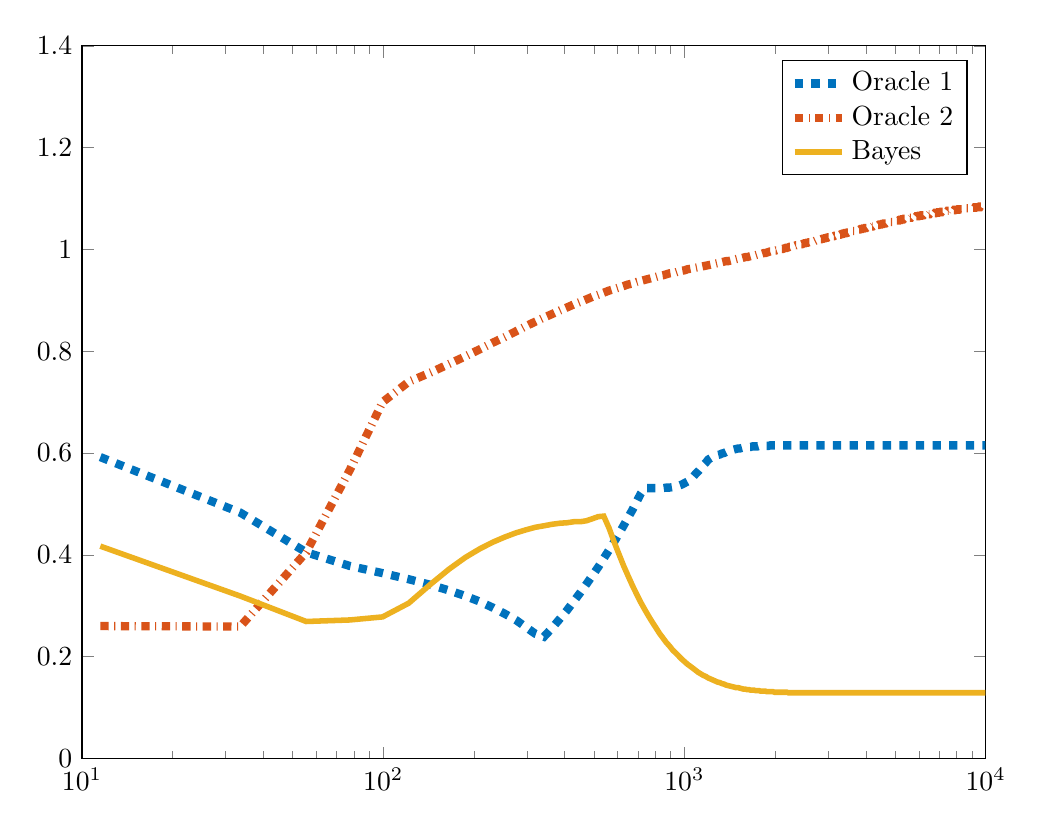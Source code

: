 % This file was created by matlab2tikz.
%
%The latest updates can be retrieved from
%  http://www.mathworks.com/matlabcentral/fileexchange/22022-matlab2tikz-matlab2tikz
%where you can also make suggestions and rate matlab2tikz.
%
\definecolor{mycolor1}{rgb}{0.0,0.447,0.741}%
\definecolor{mycolor2}{rgb}{0.85,0.325,0.098}%
\definecolor{mycolor3}{rgb}{0.929,0.694,0.125}%
%
\begin{tikzpicture}

\begin{axis}[%
width=4.518in,
height=3.563in,
at={(0.758in,0.481in)},
scale only axis,
xmode=log,
xmin=10,
xmax=10000,
xminorticks=true,
ymin=0,
ymax=1.4,
axis background/.style={fill=white},
legend style={legend cell align=left, align=left, legend plot pos=left, draw=black}
]
\addplot [color=mycolor1, dashed, line width=3.0pt]
  table[row sep=crcr]{%
11.5	0.592\\
33.5	0.483\\
55.5	0.405\\
77.5	0.378\\
99.5	0.364\\
121.5	0.352\\
143.5	0.341\\
165.5	0.33\\
187.5	0.319\\
209.5	0.308\\
231.5	0.296\\
253.5	0.284\\
275.5	0.272\\
297.5	0.258\\
319.5	0.245\\
341.5	0.239\\
363.5	0.256\\
385.5	0.274\\
407.5	0.291\\
429.5	0.309\\
451.5	0.326\\
473.5	0.343\\
495.5	0.36\\
517.5	0.376\\
539.5	0.393\\
561.5	0.409\\
583.5	0.425\\
605.5	0.441\\
627.5	0.457\\
649.5	0.473\\
671.5	0.488\\
693.5	0.504\\
715.5	0.52\\
737.5	0.531\\
759.5	0.531\\
781.5	0.531\\
803.5	0.531\\
825.5	0.531\\
847.5	0.531\\
869.5	0.532\\
891.5	0.532\\
913.5	0.533\\
935.5	0.534\\
957.5	0.536\\
979.5	0.538\\
1001.5	0.541\\
1023.5	0.544\\
1045.5	0.548\\
1067.5	0.553\\
1089.5	0.559\\
1111.5	0.564\\
1133.5	0.57\\
1155.5	0.576\\
1177.5	0.581\\
1199.5	0.587\\
1221.5	0.59\\
1243.5	0.592\\
1265.5	0.594\\
1287.5	0.596\\
1309.5	0.597\\
1331.5	0.599\\
1353.5	0.6\\
1375.5	0.602\\
1397.5	0.603\\
1419.5	0.604\\
1441.5	0.606\\
1463.5	0.607\\
1485.5	0.608\\
1507.5	0.609\\
1529.5	0.609\\
1551.5	0.61\\
1573.5	0.611\\
1595.5	0.611\\
1617.5	0.612\\
1639.5	0.612\\
1661.5	0.612\\
1683.5	0.613\\
1705.5	0.613\\
1727.5	0.613\\
1749.5	0.613\\
1771.5	0.614\\
1793.5	0.614\\
1815.5	0.614\\
1837.5	0.614\\
1859.5	0.614\\
1881.5	0.614\\
1903.5	0.614\\
1925.5	0.615\\
1947.5	0.615\\
1969.5	0.615\\
1991.5	0.615\\
2013.5	0.615\\
2035.5	0.615\\
2057.5	0.615\\
2079.5	0.615\\
2101.5	0.615\\
2123.5	0.615\\
2145.5	0.615\\
2167.5	0.615\\
2189.5	0.615\\
2211.5	0.615\\
2233.5	0.615\\
2255.5	0.615\\
2277.5	0.615\\
2299.5	0.615\\
2321.5	0.615\\
2343.5	0.615\\
2365.5	0.615\\
2387.5	0.615\\
2409.5	0.615\\
2431.5	0.615\\
2453.5	0.615\\
2475.5	0.615\\
2497.5	0.615\\
2519.5	0.615\\
2541.5	0.615\\
2563.5	0.615\\
2585.5	0.615\\
2607.5	0.615\\
2629.5	0.615\\
2651.5	0.615\\
2673.5	0.615\\
2695.5	0.615\\
2717.5	0.615\\
2739.5	0.615\\
2761.5	0.615\\
2783.5	0.615\\
2805.5	0.615\\
2827.5	0.615\\
2849.5	0.615\\
2871.5	0.615\\
2893.5	0.615\\
2915.5	0.615\\
2937.5	0.615\\
2959.5	0.615\\
2981.5	0.615\\
3003.5	0.615\\
3025.5	0.615\\
3047.5	0.615\\
3069.5	0.615\\
3091.5	0.615\\
3113.5	0.615\\
3135.5	0.615\\
3157.5	0.615\\
3179.5	0.615\\
3201.5	0.615\\
3223.5	0.615\\
3245.5	0.615\\
3267.5	0.615\\
3289.5	0.615\\
3311.5	0.615\\
3333.5	0.615\\
3355.5	0.615\\
3377.5	0.615\\
3399.5	0.615\\
3421.5	0.615\\
3443.5	0.615\\
3465.5	0.615\\
3487.5	0.615\\
3509.5	0.615\\
3531.5	0.615\\
3553.5	0.615\\
3575.5	0.615\\
3597.5	0.615\\
3619.5	0.615\\
3641.5	0.615\\
3663.5	0.615\\
3685.5	0.615\\
3707.5	0.615\\
3729.5	0.615\\
3751.5	0.615\\
3773.5	0.615\\
3795.5	0.615\\
3817.5	0.615\\
3839.5	0.615\\
3861.5	0.615\\
3883.5	0.615\\
3905.5	0.615\\
3927.5	0.615\\
3949.5	0.615\\
3971.5	0.615\\
3993.5	0.615\\
4015.5	0.615\\
4037.5	0.615\\
4059.5	0.615\\
4081.5	0.615\\
4103.5	0.615\\
4125.5	0.615\\
4147.5	0.615\\
4169.5	0.615\\
4191.5	0.615\\
4213.5	0.615\\
4235.5	0.615\\
4257.5	0.615\\
4279.5	0.615\\
4301.5	0.615\\
4323.5	0.615\\
4345.5	0.615\\
4367.5	0.615\\
4389.5	0.615\\
4411.5	0.615\\
4433.5	0.615\\
4455.5	0.615\\
4477.5	0.615\\
4499.5	0.615\\
4521.5	0.615\\
4543.5	0.615\\
4565.5	0.615\\
4587.5	0.615\\
4609.5	0.615\\
4631.5	0.615\\
4653.5	0.615\\
4675.5	0.615\\
4697.5	0.615\\
4719.5	0.615\\
4741.5	0.615\\
4763.5	0.615\\
4785.5	0.615\\
4807.5	0.615\\
4829.5	0.615\\
4851.5	0.615\\
4873.5	0.615\\
4895.5	0.615\\
4917.5	0.615\\
4939.5	0.615\\
4961.5	0.615\\
4983.5	0.615\\
5005.5	0.615\\
5027.5	0.615\\
5049.5	0.615\\
5071.5	0.615\\
5093.5	0.615\\
5115.5	0.615\\
5137.5	0.615\\
5159.5	0.615\\
5181.5	0.615\\
5203.5	0.615\\
5225.5	0.615\\
5247.5	0.615\\
5269.5	0.615\\
5291.5	0.615\\
5313.5	0.615\\
5335.5	0.615\\
5357.5	0.615\\
5379.5	0.615\\
5401.5	0.615\\
5423.5	0.615\\
5445.5	0.615\\
5467.5	0.615\\
5489.5	0.615\\
5511.5	0.615\\
5533.5	0.615\\
5555.5	0.615\\
5577.5	0.615\\
5599.5	0.615\\
5621.5	0.615\\
5643.5	0.615\\
5665.5	0.615\\
5687.5	0.615\\
5709.5	0.615\\
5731.5	0.615\\
5753.5	0.615\\
5775.5	0.615\\
5797.5	0.615\\
5819.5	0.615\\
5841.5	0.615\\
5863.5	0.615\\
5885.5	0.615\\
5907.5	0.615\\
5929.5	0.615\\
5951.5	0.615\\
5973.5	0.615\\
5995.5	0.615\\
6017.5	0.615\\
6039.5	0.615\\
6061.5	0.615\\
6083.5	0.615\\
6105.5	0.615\\
6127.5	0.615\\
6149.5	0.615\\
6171.5	0.615\\
6193.5	0.615\\
6215.5	0.615\\
6237.5	0.615\\
6259.5	0.615\\
6281.5	0.615\\
6303.5	0.615\\
6325.5	0.615\\
6347.5	0.615\\
6369.5	0.615\\
6391.5	0.615\\
6413.5	0.615\\
6435.5	0.615\\
6457.5	0.615\\
6479.5	0.615\\
6501.5	0.615\\
6523.5	0.615\\
6545.5	0.615\\
6567.5	0.615\\
6589.5	0.615\\
6611.5	0.615\\
6633.5	0.615\\
6655.5	0.615\\
6677.5	0.615\\
6699.5	0.615\\
6721.5	0.615\\
6743.5	0.615\\
6765.5	0.615\\
6787.5	0.615\\
6809.5	0.615\\
6831.5	0.615\\
6853.5	0.615\\
6875.5	0.615\\
6897.5	0.615\\
6919.5	0.615\\
6941.5	0.615\\
6963.5	0.615\\
6985.5	0.615\\
7007.5	0.615\\
7029.5	0.615\\
7051.5	0.615\\
7073.5	0.615\\
7095.5	0.615\\
7117.5	0.615\\
7139.5	0.615\\
7161.5	0.615\\
7183.5	0.615\\
7205.5	0.615\\
7227.5	0.615\\
7249.5	0.615\\
7271.5	0.615\\
7293.5	0.615\\
7315.5	0.615\\
7337.5	0.615\\
7359.5	0.615\\
7381.5	0.615\\
7403.5	0.615\\
7425.5	0.615\\
7447.5	0.615\\
7469.5	0.615\\
7491.5	0.615\\
7513.5	0.615\\
7535.5	0.615\\
7557.5	0.615\\
7579.5	0.615\\
7601.5	0.615\\
7623.5	0.615\\
7645.5	0.615\\
7667.5	0.615\\
7689.5	0.615\\
7711.5	0.615\\
7733.5	0.615\\
7755.5	0.615\\
7777.5	0.615\\
7799.5	0.615\\
7821.5	0.615\\
7843.5	0.615\\
7865.5	0.615\\
7887.5	0.615\\
7909.5	0.615\\
7931.5	0.615\\
7953.5	0.615\\
7975.5	0.615\\
7997.5	0.615\\
8019.5	0.615\\
8041.5	0.615\\
8063.5	0.615\\
8085.5	0.615\\
8107.5	0.615\\
8129.5	0.615\\
8151.5	0.615\\
8173.5	0.615\\
8195.5	0.615\\
8217.5	0.615\\
8239.5	0.615\\
8261.5	0.615\\
8283.5	0.615\\
8305.5	0.615\\
8327.5	0.615\\
8349.5	0.615\\
8371.5	0.615\\
8393.5	0.615\\
8415.5	0.615\\
8437.5	0.615\\
8459.5	0.615\\
8481.5	0.615\\
8503.5	0.615\\
8525.5	0.615\\
8547.5	0.615\\
8569.5	0.615\\
8591.5	0.615\\
8613.5	0.615\\
8635.5	0.615\\
8657.5	0.615\\
8679.5	0.615\\
8701.5	0.615\\
8723.5	0.615\\
8745.5	0.615\\
8767.5	0.615\\
8789.5	0.615\\
8811.5	0.615\\
8833.5	0.615\\
8855.5	0.615\\
8877.5	0.615\\
8899.5	0.615\\
8921.5	0.615\\
8943.5	0.615\\
8965.5	0.615\\
8987.5	0.615\\
9009.5	0.615\\
9031.5	0.615\\
9053.5	0.615\\
9075.5	0.615\\
9097.5	0.615\\
9119.5	0.615\\
9141.5	0.615\\
9163.5	0.615\\
9185.5	0.615\\
9207.5	0.615\\
9229.5	0.615\\
9251.5	0.615\\
9273.5	0.615\\
9295.5	0.615\\
9317.5	0.615\\
9339.5	0.615\\
9361.5	0.615\\
9383.5	0.615\\
9405.5	0.615\\
9427.5	0.615\\
9449.5	0.615\\
9471.5	0.615\\
9493.5	0.615\\
9515.5	0.615\\
9537.5	0.615\\
9559.5	0.615\\
9581.5	0.615\\
9603.5	0.615\\
9625.5	0.615\\
9647.5	0.615\\
9669.5	0.615\\
9691.5	0.615\\
9713.5	0.615\\
9735.5	0.615\\
9757.5	0.615\\
9779.5	0.615\\
9801.5	0.615\\
9823.5	0.615\\
9845.5	0.615\\
9867.5	0.615\\
9889.5	0.615\\
9911.5	0.615\\
9933.5	0.615\\
9955.5	0.615\\
9977.5	0.615\\
};
\addlegendentry{Oracle 1}

\addplot [color=mycolor2, dashdotted, line width=3.0pt]
  table[row sep=crcr]{%
11.5	0.26\\
33.5	0.259\\
55.5	0.405\\
77.5	0.567\\
99.5	0.7\\
121.5	0.74\\
143.5	0.758\\
165.5	0.775\\
187.5	0.79\\
209.5	0.804\\
231.5	0.817\\
253.5	0.828\\
275.5	0.839\\
297.5	0.849\\
319.5	0.858\\
341.5	0.866\\
363.5	0.873\\
385.5	0.88\\
407.5	0.886\\
429.5	0.892\\
451.5	0.897\\
473.5	0.902\\
495.5	0.907\\
517.5	0.911\\
539.5	0.915\\
561.5	0.919\\
583.5	0.922\\
605.5	0.925\\
627.5	0.928\\
649.5	0.931\\
671.5	0.933\\
693.5	0.936\\
715.5	0.938\\
737.5	0.94\\
759.5	0.942\\
781.5	0.944\\
803.5	0.946\\
825.5	0.948\\
847.5	0.949\\
869.5	0.951\\
891.5	0.953\\
913.5	0.954\\
935.5	0.955\\
957.5	0.957\\
979.5	0.958\\
1001.5	0.959\\
1023.5	0.961\\
1045.5	0.962\\
1067.5	0.963\\
1089.5	0.964\\
1111.5	0.965\\
1133.5	0.966\\
1155.5	0.967\\
1177.5	0.968\\
1199.5	0.969\\
1221.5	0.97\\
1243.5	0.971\\
1265.5	0.972\\
1287.5	0.973\\
1309.5	0.974\\
1331.5	0.975\\
1353.5	0.976\\
1375.5	0.977\\
1397.5	0.977\\
1419.5	0.978\\
1441.5	0.979\\
1463.5	0.98\\
1485.5	0.981\\
1507.5	0.982\\
1529.5	0.982\\
1551.5	0.983\\
1573.5	0.984\\
1595.5	0.985\\
1617.5	0.985\\
1639.5	0.986\\
1661.5	0.987\\
1683.5	0.988\\
1705.5	0.988\\
1727.5	0.989\\
1749.5	0.99\\
1771.5	0.991\\
1793.5	0.991\\
1815.5	0.992\\
1837.5	0.993\\
1859.5	0.993\\
1881.5	0.994\\
1903.5	0.995\\
1925.5	0.996\\
1947.5	0.996\\
1969.5	0.997\\
1991.5	0.998\\
2013.5	0.998\\
2035.5	0.999\\
2057.5	0.999\\
2079.5	1.0\\
2101.5	1.001\\
2123.5	1.001\\
2145.5	1.002\\
2167.5	1.003\\
2189.5	1.003\\
2211.5	1.004\\
2233.5	1.005\\
2255.5	1.005\\
2277.5	1.006\\
2299.5	1.006\\
2321.5	1.007\\
2343.5	1.008\\
2365.5	1.008\\
2387.5	1.009\\
2409.5	1.009\\
2431.5	1.01\\
2453.5	1.01\\
2475.5	1.011\\
2497.5	1.012\\
2519.5	1.012\\
2541.5	1.013\\
2563.5	1.013\\
2585.5	1.014\\
2607.5	1.014\\
2629.5	1.015\\
2651.5	1.015\\
2673.5	1.016\\
2695.5	1.016\\
2717.5	1.017\\
2739.5	1.018\\
2761.5	1.018\\
2783.5	1.019\\
2805.5	1.019\\
2827.5	1.02\\
2849.5	1.02\\
2871.5	1.021\\
2893.5	1.021\\
2915.5	1.022\\
2937.5	1.022\\
2959.5	1.023\\
2981.5	1.023\\
3003.5	1.024\\
3025.5	1.024\\
3047.5	1.024\\
3069.5	1.025\\
3091.5	1.025\\
3113.5	1.026\\
3135.5	1.026\\
3157.5	1.027\\
3179.5	1.027\\
3201.5	1.028\\
3223.5	1.028\\
3245.5	1.029\\
3267.5	1.029\\
3289.5	1.029\\
3311.5	1.03\\
3333.5	1.03\\
3355.5	1.031\\
3377.5	1.031\\
3399.5	1.032\\
3421.5	1.032\\
3443.5	1.032\\
3465.5	1.033\\
3487.5	1.033\\
3509.5	1.034\\
3531.5	1.034\\
3553.5	1.035\\
3575.5	1.035\\
3597.5	1.035\\
3619.5	1.036\\
3641.5	1.036\\
3663.5	1.036\\
3685.5	1.037\\
3707.5	1.037\\
3729.5	1.038\\
3751.5	1.038\\
3773.5	1.038\\
3795.5	1.039\\
3817.5	1.039\\
3839.5	1.04\\
3861.5	1.04\\
3883.5	1.04\\
3905.5	1.041\\
3927.5	1.041\\
3949.5	1.041\\
3971.5	1.042\\
3993.5	1.042\\
4015.5	1.042\\
4037.5	1.043\\
4059.5	1.043\\
4081.5	1.043\\
4103.5	1.044\\
4125.5	1.044\\
4147.5	1.044\\
4169.5	1.045\\
4191.5	1.045\\
4213.5	1.045\\
4235.5	1.046\\
4257.5	1.046\\
4279.5	1.046\\
4301.5	1.047\\
4323.5	1.047\\
4345.5	1.047\\
4367.5	1.048\\
4389.5	1.048\\
4411.5	1.048\\
4433.5	1.049\\
4455.5	1.049\\
4477.5	1.049\\
4499.5	1.049\\
4521.5	1.05\\
4543.5	1.05\\
4565.5	1.05\\
4587.5	1.051\\
4609.5	1.051\\
4631.5	1.051\\
4653.5	1.051\\
4675.5	1.052\\
4697.5	1.052\\
4719.5	1.052\\
4741.5	1.053\\
4763.5	1.053\\
4785.5	1.053\\
4807.5	1.053\\
4829.5	1.054\\
4851.5	1.054\\
4873.5	1.054\\
4895.5	1.054\\
4917.5	1.055\\
4939.5	1.055\\
4961.5	1.055\\
4983.5	1.056\\
5005.5	1.056\\
5027.5	1.056\\
5049.5	1.056\\
5071.5	1.057\\
5093.5	1.057\\
5115.5	1.057\\
5137.5	1.057\\
5159.5	1.057\\
5181.5	1.058\\
5203.5	1.058\\
5225.5	1.058\\
5247.5	1.058\\
5269.5	1.059\\
5291.5	1.059\\
5313.5	1.059\\
5335.5	1.059\\
5357.5	1.06\\
5379.5	1.06\\
5401.5	1.06\\
5423.5	1.06\\
5445.5	1.06\\
5467.5	1.061\\
5489.5	1.061\\
5511.5	1.061\\
5533.5	1.061\\
5555.5	1.062\\
5577.5	1.062\\
5599.5	1.062\\
5621.5	1.062\\
5643.5	1.062\\
5665.5	1.063\\
5687.5	1.063\\
5709.5	1.063\\
5731.5	1.063\\
5753.5	1.063\\
5775.5	1.064\\
5797.5	1.064\\
5819.5	1.064\\
5841.5	1.064\\
5863.5	1.064\\
5885.5	1.065\\
5907.5	1.065\\
5929.5	1.065\\
5951.5	1.065\\
5973.5	1.065\\
5995.5	1.066\\
6017.5	1.066\\
6039.5	1.066\\
6061.5	1.066\\
6083.5	1.066\\
6105.5	1.066\\
6127.5	1.067\\
6149.5	1.067\\
6171.5	1.067\\
6193.5	1.067\\
6215.5	1.067\\
6237.5	1.068\\
6259.5	1.068\\
6281.5	1.068\\
6303.5	1.068\\
6325.5	1.068\\
6347.5	1.068\\
6369.5	1.069\\
6391.5	1.069\\
6413.5	1.069\\
6435.5	1.069\\
6457.5	1.069\\
6479.5	1.069\\
6501.5	1.069\\
6523.5	1.07\\
6545.5	1.07\\
6567.5	1.07\\
6589.5	1.07\\
6611.5	1.07\\
6633.5	1.07\\
6655.5	1.071\\
6677.5	1.071\\
6699.5	1.071\\
6721.5	1.071\\
6743.5	1.071\\
6765.5	1.071\\
6787.5	1.071\\
6809.5	1.072\\
6831.5	1.072\\
6853.5	1.072\\
6875.5	1.072\\
6897.5	1.072\\
6919.5	1.072\\
6941.5	1.072\\
6963.5	1.073\\
6985.5	1.073\\
7007.5	1.073\\
7029.5	1.073\\
7051.5	1.073\\
7073.5	1.073\\
7095.5	1.073\\
7117.5	1.073\\
7139.5	1.074\\
7161.5	1.074\\
7183.5	1.074\\
7205.5	1.074\\
7227.5	1.074\\
7249.5	1.074\\
7271.5	1.074\\
7293.5	1.074\\
7315.5	1.075\\
7337.5	1.075\\
7359.5	1.075\\
7381.5	1.075\\
7403.5	1.075\\
7425.5	1.075\\
7447.5	1.075\\
7469.5	1.075\\
7491.5	1.076\\
7513.5	1.076\\
7535.5	1.076\\
7557.5	1.076\\
7579.5	1.076\\
7601.5	1.076\\
7623.5	1.076\\
7645.5	1.076\\
7667.5	1.076\\
7689.5	1.077\\
7711.5	1.077\\
7733.5	1.077\\
7755.5	1.077\\
7777.5	1.077\\
7799.5	1.077\\
7821.5	1.077\\
7843.5	1.077\\
7865.5	1.077\\
7887.5	1.078\\
7909.5	1.078\\
7931.5	1.078\\
7953.5	1.078\\
7975.5	1.078\\
7997.5	1.078\\
8019.5	1.078\\
8041.5	1.078\\
8063.5	1.078\\
8085.5	1.078\\
8107.5	1.078\\
8129.5	1.079\\
8151.5	1.079\\
8173.5	1.079\\
8195.5	1.079\\
8217.5	1.079\\
8239.5	1.079\\
8261.5	1.079\\
8283.5	1.079\\
8305.5	1.079\\
8327.5	1.079\\
8349.5	1.079\\
8371.5	1.08\\
8393.5	1.08\\
8415.5	1.08\\
8437.5	1.08\\
8459.5	1.08\\
8481.5	1.08\\
8503.5	1.08\\
8525.5	1.08\\
8547.5	1.08\\
8569.5	1.08\\
8591.5	1.08\\
8613.5	1.08\\
8635.5	1.081\\
8657.5	1.081\\
8679.5	1.081\\
8701.5	1.081\\
8723.5	1.081\\
8745.5	1.081\\
8767.5	1.081\\
8789.5	1.081\\
8811.5	1.081\\
8833.5	1.081\\
8855.5	1.081\\
8877.5	1.081\\
8899.5	1.081\\
8921.5	1.082\\
8943.5	1.082\\
8965.5	1.082\\
8987.5	1.082\\
9009.5	1.082\\
9031.5	1.082\\
9053.5	1.082\\
9075.5	1.082\\
9097.5	1.082\\
9119.5	1.082\\
9141.5	1.082\\
9163.5	1.082\\
9185.5	1.082\\
9207.5	1.082\\
9229.5	1.083\\
9251.5	1.083\\
9273.5	1.083\\
9295.5	1.083\\
9317.5	1.083\\
9339.5	1.083\\
9361.5	1.083\\
9383.5	1.083\\
9405.5	1.083\\
9427.5	1.083\\
9449.5	1.083\\
9471.5	1.083\\
9493.5	1.083\\
9515.5	1.083\\
9537.5	1.083\\
9559.5	1.083\\
9581.5	1.084\\
9603.5	1.084\\
9625.5	1.084\\
9647.5	1.084\\
9669.5	1.084\\
9691.5	1.084\\
9713.5	1.084\\
9735.5	1.084\\
9757.5	1.084\\
9779.5	1.084\\
9801.5	1.084\\
9823.5	1.084\\
9845.5	1.084\\
9867.5	1.084\\
9889.5	1.084\\
9911.5	1.084\\
9933.5	1.084\\
9955.5	1.084\\
9977.5	1.085\\
};
\addlegendentry{Oracle 2}

\addplot [color=mycolor3, line width=2.0pt]
  table[row sep=crcr]{%
11.5	0.417\\
33.5	0.319\\
55.5	0.269\\
77.5	0.272\\
99.5	0.278\\
121.5	0.305\\
143.5	0.342\\
165.5	0.372\\
187.5	0.395\\
209.5	0.412\\
231.5	0.425\\
253.5	0.435\\
275.5	0.443\\
297.5	0.449\\
319.5	0.454\\
341.5	0.457\\
363.5	0.46\\
385.5	0.462\\
407.5	0.463\\
429.5	0.465\\
451.5	0.465\\
473.5	0.467\\
495.5	0.471\\
517.5	0.475\\
539.5	0.476\\
561.5	0.453\\
583.5	0.426\\
605.5	0.402\\
627.5	0.379\\
649.5	0.359\\
671.5	0.34\\
693.5	0.323\\
715.5	0.307\\
737.5	0.293\\
759.5	0.28\\
781.5	0.268\\
803.5	0.257\\
825.5	0.246\\
847.5	0.237\\
869.5	0.228\\
891.5	0.221\\
913.5	0.213\\
935.5	0.207\\
957.5	0.201\\
979.5	0.195\\
1001.5	0.19\\
1023.5	0.185\\
1045.5	0.181\\
1067.5	0.177\\
1089.5	0.173\\
1111.5	0.169\\
1133.5	0.166\\
1155.5	0.163\\
1177.5	0.161\\
1199.5	0.158\\
1221.5	0.156\\
1243.5	0.154\\
1265.5	0.152\\
1287.5	0.15\\
1309.5	0.149\\
1331.5	0.147\\
1353.5	0.146\\
1375.5	0.144\\
1397.5	0.143\\
1419.5	0.142\\
1441.5	0.141\\
1463.5	0.14\\
1485.5	0.139\\
1507.5	0.139\\
1529.5	0.138\\
1551.5	0.137\\
1573.5	0.136\\
1595.5	0.136\\
1617.5	0.135\\
1639.5	0.135\\
1661.5	0.134\\
1683.5	0.134\\
1705.5	0.134\\
1727.5	0.133\\
1749.5	0.133\\
1771.5	0.133\\
1793.5	0.132\\
1815.5	0.132\\
1837.5	0.132\\
1859.5	0.132\\
1881.5	0.131\\
1903.5	0.131\\
1925.5	0.131\\
1947.5	0.131\\
1969.5	0.131\\
1991.5	0.13\\
2013.5	0.13\\
2035.5	0.13\\
2057.5	0.13\\
2079.5	0.13\\
2101.5	0.13\\
2123.5	0.13\\
2145.5	0.13\\
2167.5	0.13\\
2189.5	0.13\\
2211.5	0.129\\
2233.5	0.129\\
2255.5	0.129\\
2277.5	0.129\\
2299.5	0.129\\
2321.5	0.129\\
2343.5	0.129\\
2365.5	0.129\\
2387.5	0.129\\
2409.5	0.129\\
2431.5	0.129\\
2453.5	0.129\\
2475.5	0.129\\
2497.5	0.129\\
2519.5	0.129\\
2541.5	0.129\\
2563.5	0.129\\
2585.5	0.129\\
2607.5	0.129\\
2629.5	0.129\\
2651.5	0.129\\
2673.5	0.129\\
2695.5	0.129\\
2717.5	0.129\\
2739.5	0.129\\
2761.5	0.129\\
2783.5	0.129\\
2805.5	0.129\\
2827.5	0.129\\
2849.5	0.129\\
2871.5	0.129\\
2893.5	0.129\\
2915.5	0.129\\
2937.5	0.129\\
2959.5	0.129\\
2981.5	0.129\\
3003.5	0.129\\
3025.5	0.129\\
3047.5	0.129\\
3069.5	0.129\\
3091.5	0.129\\
3113.5	0.129\\
3135.5	0.129\\
3157.5	0.129\\
3179.5	0.129\\
3201.5	0.129\\
3223.5	0.129\\
3245.5	0.129\\
3267.5	0.129\\
3289.5	0.129\\
3311.5	0.129\\
3333.5	0.129\\
3355.5	0.129\\
3377.5	0.129\\
3399.5	0.129\\
3421.5	0.129\\
3443.5	0.129\\
3465.5	0.129\\
3487.5	0.129\\
3509.5	0.129\\
3531.5	0.129\\
3553.5	0.129\\
3575.5	0.129\\
3597.5	0.129\\
3619.5	0.129\\
3641.5	0.129\\
3663.5	0.129\\
3685.5	0.129\\
3707.5	0.129\\
3729.5	0.129\\
3751.5	0.129\\
3773.5	0.129\\
3795.5	0.129\\
3817.5	0.129\\
3839.5	0.129\\
3861.5	0.129\\
3883.5	0.129\\
3905.5	0.129\\
3927.5	0.129\\
3949.5	0.129\\
3971.5	0.129\\
3993.5	0.129\\
4015.5	0.129\\
4037.5	0.129\\
4059.5	0.129\\
4081.5	0.129\\
4103.5	0.129\\
4125.5	0.129\\
4147.5	0.129\\
4169.5	0.129\\
4191.5	0.129\\
4213.5	0.129\\
4235.5	0.129\\
4257.5	0.129\\
4279.5	0.129\\
4301.5	0.129\\
4323.5	0.129\\
4345.5	0.129\\
4367.5	0.129\\
4389.5	0.129\\
4411.5	0.129\\
4433.5	0.129\\
4455.5	0.129\\
4477.5	0.129\\
4499.5	0.129\\
4521.5	0.129\\
4543.5	0.129\\
4565.5	0.129\\
4587.5	0.129\\
4609.5	0.129\\
4631.5	0.129\\
4653.5	0.129\\
4675.5	0.129\\
4697.5	0.129\\
4719.5	0.129\\
4741.5	0.129\\
4763.5	0.129\\
4785.5	0.129\\
4807.5	0.129\\
4829.5	0.129\\
4851.5	0.129\\
4873.5	0.129\\
4895.5	0.129\\
4917.5	0.129\\
4939.5	0.129\\
4961.5	0.129\\
4983.5	0.129\\
5005.5	0.129\\
5027.5	0.129\\
5049.5	0.129\\
5071.5	0.129\\
5093.5	0.129\\
5115.5	0.129\\
5137.5	0.129\\
5159.5	0.129\\
5181.5	0.129\\
5203.5	0.129\\
5225.5	0.129\\
5247.5	0.129\\
5269.5	0.129\\
5291.5	0.129\\
5313.5	0.129\\
5335.5	0.129\\
5357.5	0.129\\
5379.5	0.129\\
5401.5	0.129\\
5423.5	0.129\\
5445.5	0.129\\
5467.5	0.129\\
5489.5	0.129\\
5511.5	0.129\\
5533.5	0.129\\
5555.5	0.129\\
5577.5	0.129\\
5599.5	0.129\\
5621.5	0.129\\
5643.5	0.129\\
5665.5	0.129\\
5687.5	0.129\\
5709.5	0.129\\
5731.5	0.129\\
5753.5	0.129\\
5775.5	0.129\\
5797.5	0.129\\
5819.5	0.129\\
5841.5	0.129\\
5863.5	0.129\\
5885.5	0.129\\
5907.5	0.129\\
5929.5	0.129\\
5951.5	0.129\\
5973.5	0.129\\
5995.5	0.129\\
6017.5	0.129\\
6039.5	0.129\\
6061.5	0.129\\
6083.5	0.129\\
6105.5	0.129\\
6127.5	0.129\\
6149.5	0.129\\
6171.5	0.129\\
6193.5	0.129\\
6215.5	0.129\\
6237.5	0.129\\
6259.5	0.129\\
6281.5	0.129\\
6303.5	0.129\\
6325.5	0.129\\
6347.5	0.129\\
6369.5	0.129\\
6391.5	0.129\\
6413.5	0.129\\
6435.5	0.129\\
6457.5	0.129\\
6479.5	0.129\\
6501.5	0.129\\
6523.5	0.129\\
6545.5	0.129\\
6567.5	0.129\\
6589.5	0.129\\
6611.5	0.129\\
6633.5	0.129\\
6655.5	0.129\\
6677.5	0.129\\
6699.5	0.129\\
6721.5	0.129\\
6743.5	0.129\\
6765.5	0.129\\
6787.5	0.129\\
6809.5	0.129\\
6831.5	0.129\\
6853.5	0.129\\
6875.5	0.129\\
6897.5	0.129\\
6919.5	0.129\\
6941.5	0.129\\
6963.5	0.129\\
6985.5	0.129\\
7007.5	0.129\\
7029.5	0.129\\
7051.5	0.129\\
7073.5	0.129\\
7095.5	0.129\\
7117.5	0.129\\
7139.5	0.129\\
7161.5	0.129\\
7183.5	0.129\\
7205.5	0.129\\
7227.5	0.129\\
7249.5	0.129\\
7271.5	0.129\\
7293.5	0.129\\
7315.5	0.129\\
7337.5	0.129\\
7359.5	0.129\\
7381.5	0.129\\
7403.5	0.129\\
7425.5	0.129\\
7447.5	0.129\\
7469.5	0.129\\
7491.5	0.129\\
7513.5	0.129\\
7535.5	0.129\\
7557.5	0.129\\
7579.5	0.129\\
7601.5	0.129\\
7623.5	0.129\\
7645.5	0.129\\
7667.5	0.129\\
7689.5	0.129\\
7711.5	0.129\\
7733.5	0.129\\
7755.5	0.129\\
7777.5	0.129\\
7799.5	0.129\\
7821.5	0.129\\
7843.5	0.129\\
7865.5	0.129\\
7887.5	0.129\\
7909.5	0.129\\
7931.5	0.129\\
7953.5	0.129\\
7975.5	0.129\\
7997.5	0.129\\
8019.5	0.129\\
8041.5	0.129\\
8063.5	0.129\\
8085.5	0.129\\
8107.5	0.129\\
8129.5	0.129\\
8151.5	0.129\\
8173.5	0.129\\
8195.5	0.129\\
8217.5	0.129\\
8239.5	0.129\\
8261.5	0.129\\
8283.5	0.129\\
8305.5	0.129\\
8327.5	0.129\\
8349.5	0.129\\
8371.5	0.129\\
8393.5	0.129\\
8415.5	0.129\\
8437.5	0.129\\
8459.5	0.129\\
8481.5	0.129\\
8503.5	0.129\\
8525.5	0.129\\
8547.5	0.129\\
8569.5	0.129\\
8591.5	0.129\\
8613.5	0.129\\
8635.5	0.129\\
8657.5	0.129\\
8679.5	0.129\\
8701.5	0.129\\
8723.5	0.129\\
8745.5	0.129\\
8767.5	0.129\\
8789.5	0.129\\
8811.5	0.129\\
8833.5	0.129\\
8855.5	0.129\\
8877.5	0.129\\
8899.5	0.129\\
8921.5	0.129\\
8943.5	0.129\\
8965.5	0.129\\
8987.5	0.129\\
9009.5	0.129\\
9031.5	0.129\\
9053.5	0.129\\
9075.5	0.129\\
9097.5	0.129\\
9119.5	0.129\\
9141.5	0.129\\
9163.5	0.129\\
9185.5	0.129\\
9207.5	0.129\\
9229.5	0.129\\
9251.5	0.129\\
9273.5	0.129\\
9295.5	0.129\\
9317.5	0.129\\
9339.5	0.129\\
9361.5	0.129\\
9383.5	0.129\\
9405.5	0.129\\
9427.5	0.129\\
9449.5	0.129\\
9471.5	0.129\\
9493.5	0.129\\
9515.5	0.129\\
9537.5	0.129\\
9559.5	0.129\\
9581.5	0.129\\
9603.5	0.129\\
9625.5	0.129\\
9647.5	0.129\\
9669.5	0.129\\
9691.5	0.129\\
9713.5	0.129\\
9735.5	0.129\\
9757.5	0.129\\
9779.5	0.129\\
9801.5	0.129\\
9823.5	0.129\\
9845.5	0.129\\
9867.5	0.129\\
9889.5	0.129\\
9911.5	0.129\\
9933.5	0.129\\
9955.5	0.129\\
9977.5	0.129\\
};
\addlegendentry{Bayes}

\end{axis}
\end{tikzpicture}%